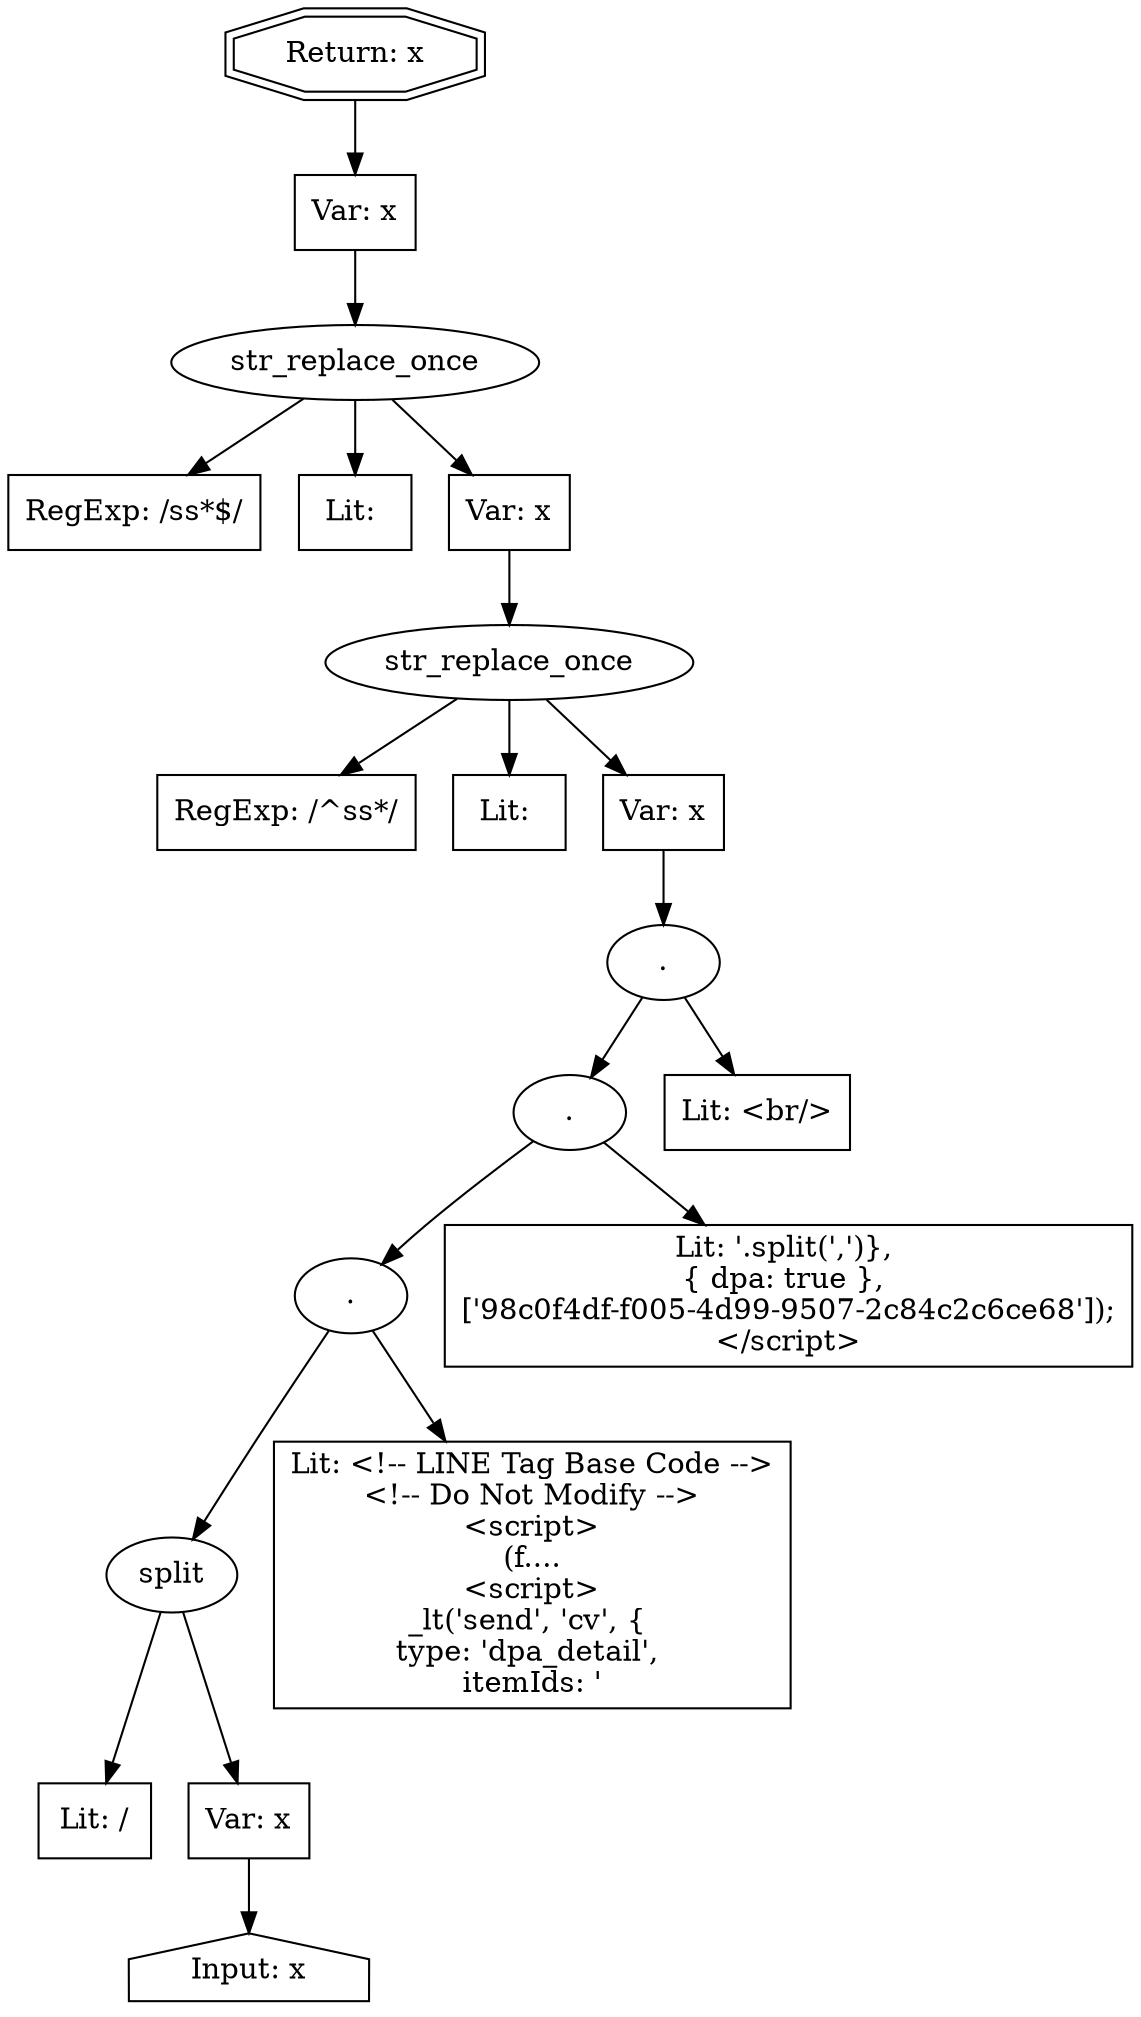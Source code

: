// Finding: 6276708b-9df8-4c6d-ad06-5cfc004e2b40
// Finding.url: https://www.example48.com/item/59975553/?ba_af=pc_top#'});taintfoxLog('647c2ec00cd34b62b83e1d4c3d2e6e00')//
// Finding.parentloc: https://www.example48.com/item/59975553/?ba_af=pc_top#'});taintfoxLog('647c2ec00cd34b62b83e1d4c3d2e6e00')//
// Finding.domain: www.example48.com
// Finding.base_domain: example48.com
// Finding.source: document.documentURI
// Finding.sink: eval
// Sanitizer.score: 2
// Sanitizer.name: trim
// Sanitizer.location: https://s.example49.com/tag.js#site=fsUqaTt - trim:1:2900
// Finding.begin: 52
// Finding.end: 60
// Finding.original_uuid: 9971058d-5460-4bc5-be42-a5f4cc455e03
// Finding.TwentyFiveMillionFlowsId: 1133747586
// Finding.script: https://s.example49.com/tag.js#site=fsUqaTt
// Finding.line: 1
// Exploit.uuid: 647c2ec0-0cd3-4b62-b83e-1d4c3d2e6e00
// Exploit.success: false
// Exploit.status: failure
// Exploit.method: C
// Exploit.type: js
// Exploit.token: Literal
// Exploit.content: 59975553
// Exploit.quote_type: None
// Exploit.tag: None
// Exploit.break_out: '});
// Exploit.break_in: //
// Exploit.payload: '});taintfoxLog(1)//
// Exploit.begin_taint_url: 27
// Exploit.end_taint_url: 35
// Exploit.replace_begin_url: 49
// Exploit.replace_end_url: 49
// Exploit.replace_begin_param: 525
// Exploit.replace_end_param: 525
// Issues.LargestEncodeAttrStringChain: 0
// Issues.LargestTextFragmentEncodeChainLength: 0
// Issues.HasApproximation: false
// Issues.HasMissingImplementation: false
// Issues.HasInfiniteRegexWithFunctionReplacer: false
// Issues.MergedSplitAndJoins: false
// Issues.HasUrlInRhsOfReplace: false
// Issues.HasUrlInLhsOfReplace: false
// Issues.HasCookieValueInLhsOfreplace: false
// Issues.HasCookieValueInRhsOfreplace: false
// Issues.HasCookieValueInMatchPattern: false
// Issues.HasCookieValueInExecPattern: false
// Issues.RemovedLRConcats: false
// Issues.RemovedReplaceArtifacts: false
// Issues.HasUrlInMatchPattern: false
// Issues.HasUrlInExecPattern: false
// Issues.RemovedNOPreplaces: false
// Issues.Known_sanitizer: false
// DepGraph.hash: 174190020
// DepGraph.sanitizer_hash: -177168263

digraph cfg {
n0 [shape=house, label="Input: x"];
n1 [shape=ellipse, label="split"];
n2 [shape=box, label="Lit: /"];
n3 [shape=box, label="Var: x"];
n4 [shape=ellipse, label="."];
n5 [shape=box, label="Lit: <!-- LINE Tag Base Code -->\n<!-- Do Not Modify -->\n<script>\n(f....\n<script>\n_lt('send', 'cv', { \ntype: 'dpa_detail', \nitemIds: '"];
n6 [shape=ellipse, label="."];
n7 [shape=box, label="Lit: '.split(',')}, \n{ dpa: true }, \n['98c0f4df-f005-4d99-9507-2c84c2c6ce68']);\n</script>"];
n8 [shape=ellipse, label="."];
n9 [shape=box, label="Lit: <br/>"];
n10 [shape=ellipse, label="str_replace_once"];
n11 [shape=box, label="RegExp: /^\s\s*/"];
n12 [shape=box, label="Lit: "];
n13 [shape=box, label="Var: x"];
n14 [shape=ellipse, label="str_replace_once"];
n15 [shape=box, label="RegExp: /\s\s*$/"];
n16 [shape=box, label="Lit: "];
n17 [shape=box, label="Var: x"];
n18 [shape=box, label="Var: x"];
n19 [shape=doubleoctagon, label="Return: x"];
n3 -> n0;
n1 -> n2;
n1 -> n3;
n4 -> n5;
n4 -> n1;
n6 -> n4;
n6 -> n7;
n8 -> n9;
n8 -> n6;
n13 -> n8;
n10 -> n11;
n10 -> n12;
n10 -> n13;
n17 -> n10;
n14 -> n15;
n14 -> n16;
n14 -> n17;
n18 -> n14;
n19 -> n18;
}